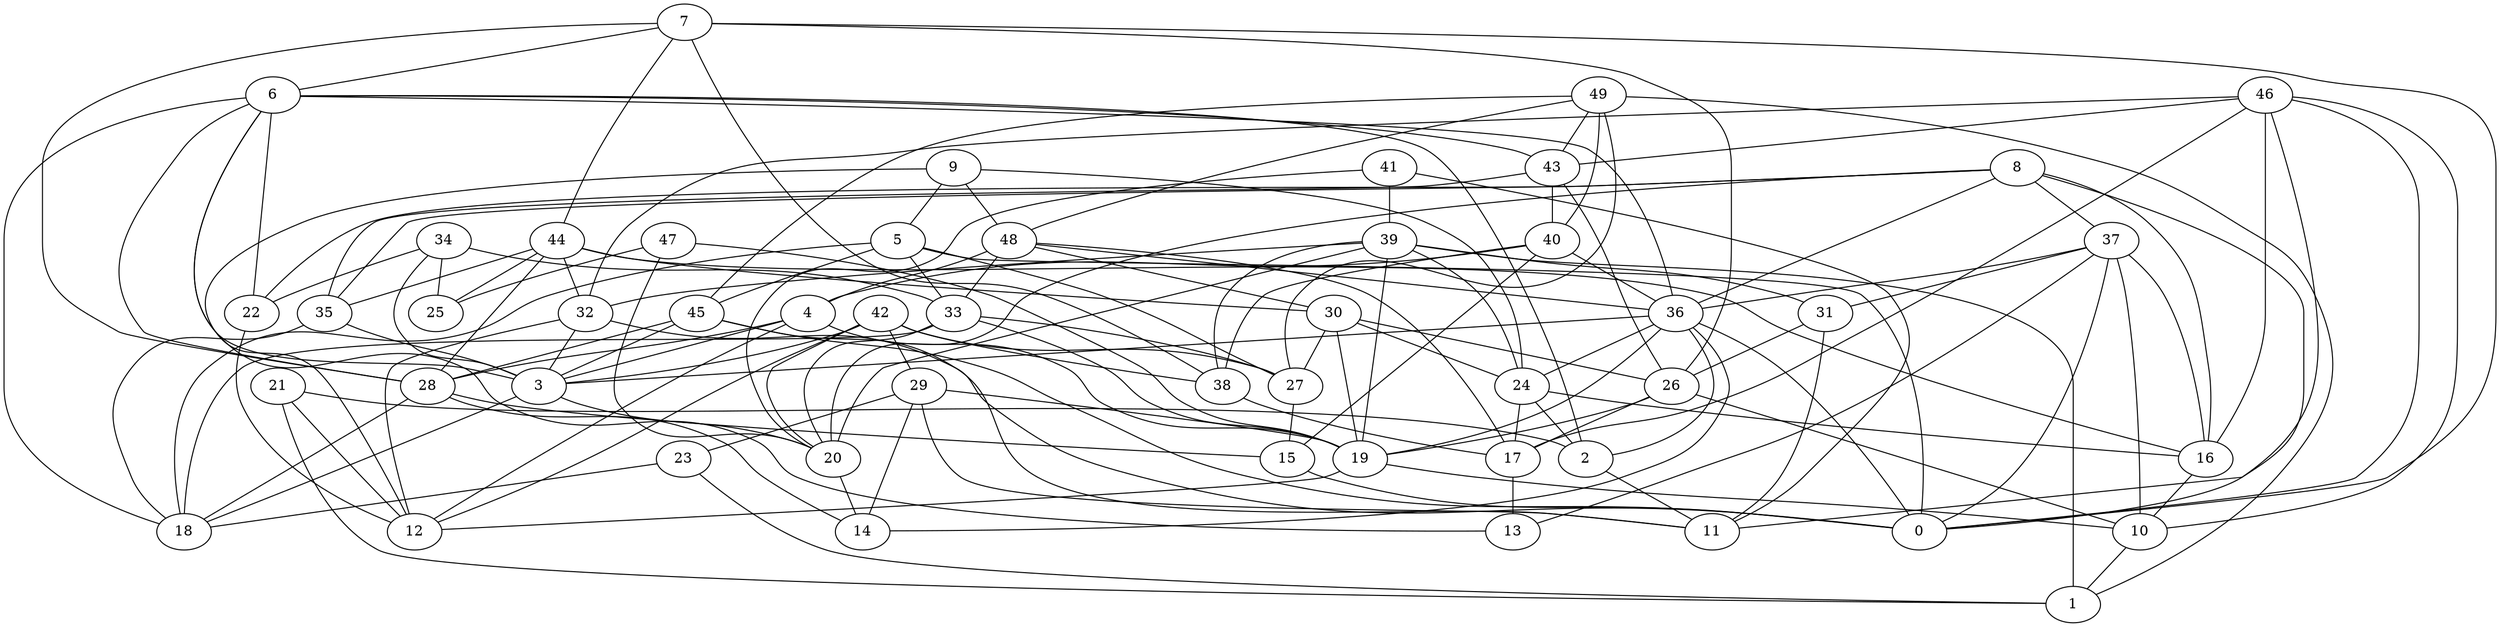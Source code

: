 digraph GG_graph {

subgraph G_graph {
edge [color = black]
"26" -> "10" [dir = none]
"26" -> "17" [dir = none]
"32" -> "3" [dir = none]
"20" -> "14" [dir = none]
"31" -> "11" [dir = none]
"31" -> "26" [dir = none]
"34" -> "22" [dir = none]
"34" -> "33" [dir = none]
"34" -> "3" [dir = none]
"19" -> "12" [dir = none]
"19" -> "10" [dir = none]
"41" -> "39" [dir = none]
"41" -> "11" [dir = none]
"28" -> "14" [dir = none]
"28" -> "15" [dir = none]
"10" -> "1" [dir = none]
"7" -> "44" [dir = none]
"7" -> "6" [dir = none]
"7" -> "26" [dir = none]
"7" -> "38" [dir = none]
"7" -> "0" [dir = none]
"7" -> "28" [dir = none]
"29" -> "19" [dir = none]
"29" -> "11" [dir = none]
"29" -> "14" [dir = none]
"29" -> "23" [dir = none]
"23" -> "18" [dir = none]
"21" -> "1" [dir = none]
"21" -> "12" [dir = none]
"21" -> "2" [dir = none]
"2" -> "11" [dir = none]
"43" -> "26" [dir = none]
"43" -> "40" [dir = none]
"36" -> "14" [dir = none]
"36" -> "2" [dir = none]
"36" -> "24" [dir = none]
"36" -> "3" [dir = none]
"5" -> "18" [dir = none]
"5" -> "33" [dir = none]
"5" -> "0" [dir = none]
"5" -> "45" [dir = none]
"46" -> "16" [dir = none]
"46" -> "0" [dir = none]
"46" -> "32" [dir = none]
"46" -> "11" [dir = none]
"46" -> "43" [dir = none]
"46" -> "17" [dir = none]
"8" -> "16" [dir = none]
"8" -> "36" [dir = none]
"8" -> "22" [dir = none]
"8" -> "37" [dir = none]
"8" -> "35" [dir = none]
"15" -> "0" [dir = none]
"35" -> "18" [dir = none]
"27" -> "15" [dir = none]
"9" -> "48" [dir = none]
"9" -> "24" [dir = none]
"9" -> "12" [dir = none]
"40" -> "38" [dir = none]
"40" -> "36" [dir = none]
"40" -> "4" [dir = none]
"22" -> "12" [dir = none]
"44" -> "28" [dir = none]
"44" -> "25" [dir = none]
"33" -> "20" [dir = none]
"48" -> "36" [dir = none]
"48" -> "30" [dir = none]
"48" -> "33" [dir = none]
"37" -> "31" [dir = none]
"37" -> "36" [dir = none]
"37" -> "13" [dir = none]
"37" -> "16" [dir = none]
"37" -> "0" [dir = none]
"4" -> "28" [dir = none]
"42" -> "20" [dir = none]
"42" -> "29" [dir = none]
"42" -> "38" [dir = none]
"49" -> "40" [dir = none]
"49" -> "48" [dir = none]
"45" -> "28" [dir = none]
"45" -> "3" [dir = none]
"6" -> "28" [dir = none]
"6" -> "2" [dir = none]
"6" -> "18" [dir = none]
"6" -> "13" [dir = none]
"30" -> "24" [dir = none]
"30" -> "26" [dir = none]
"30" -> "27" [dir = none]
"24" -> "2" [dir = none]
"24" -> "16" [dir = none]
"47" -> "25" [dir = none]
"47" -> "19" [dir = none]
"47" -> "20" [dir = none]
"39" -> "38" [dir = none]
"39" -> "24" [dir = none]
"39" -> "19" [dir = none]
"39" -> "32" [dir = none]
"39" -> "20" [dir = none]
"40" -> "15" [dir = none]
"4" -> "3" [dir = none]
"8" -> "20" [dir = none]
"24" -> "17" [dir = none]
"33" -> "27" [dir = none]
"28" -> "18" [dir = none]
"44" -> "30" [dir = none]
"5" -> "27" [dir = none]
"39" -> "31" [dir = none]
"44" -> "32" [dir = none]
"48" -> "4" [dir = none]
"44" -> "35" [dir = none]
"49" -> "27" [dir = none]
"34" -> "25" [dir = none]
"36" -> "19" [dir = none]
"48" -> "17" [dir = none]
"30" -> "19" [dir = none]
"6" -> "43" [dir = none]
"43" -> "35" [dir = none]
"9" -> "5" [dir = none]
"26" -> "19" [dir = none]
"16" -> "10" [dir = none]
"32" -> "12" [dir = none]
"36" -> "0" [dir = none]
"49" -> "45" [dir = none]
"42" -> "27" [dir = none]
"42" -> "3" [dir = none]
"23" -> "1" [dir = none]
"38" -> "17" [dir = none]
"49" -> "1" [dir = none]
"4" -> "12" [dir = none]
"6" -> "3" [dir = none]
"39" -> "1" [dir = none]
"46" -> "10" [dir = none]
"6" -> "36" [dir = none]
"32" -> "0" [dir = none]
"8" -> "0" [dir = none]
"42" -> "12" [dir = none]
"45" -> "11" [dir = none]
"35" -> "3" [dir = none]
"41" -> "20" [dir = none]
"49" -> "43" [dir = none]
"3" -> "18" [dir = none]
"6" -> "22" [dir = none]
"44" -> "16" [dir = none]
"33" -> "19" [dir = none]
"37" -> "10" [dir = none]
"4" -> "19" [dir = none]
"3" -> "20" [dir = none]
"45" -> "0" [dir = none]
"17" -> "13" [dir = none]
"33" -> "18" [dir = none]
}

}
